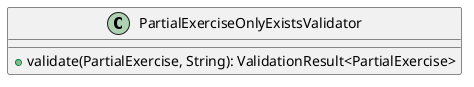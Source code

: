 @startuml

    class PartialExerciseOnlyExistsValidator [[PartialExerciseOnlyExistsValidator.html]] {
        +validate(PartialExercise, String): ValidationResult<PartialExercise>
    }

@enduml
